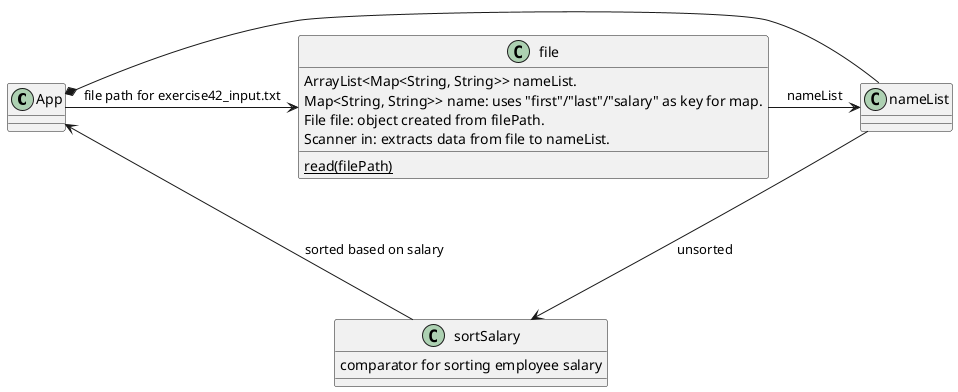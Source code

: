 @startuml
class App

App *- nameList

class file {
{method} {static} read(filePath)
ArrayList<Map<String, String>> nameList.
Map<String, String>> name: uses "first"/"last"/"salary" as key for map.
File file: object created from filePath.
Scanner in: extracts data from file to nameList.
}

class sortSalary {
    comparator for sorting employee salary
}

App -> file: file path for exercise42_input.txt
file -> nameList: nameList
nameList ---> sortSalary: unsorted
sortSalary ---> App: sorted based on salary

@enduml